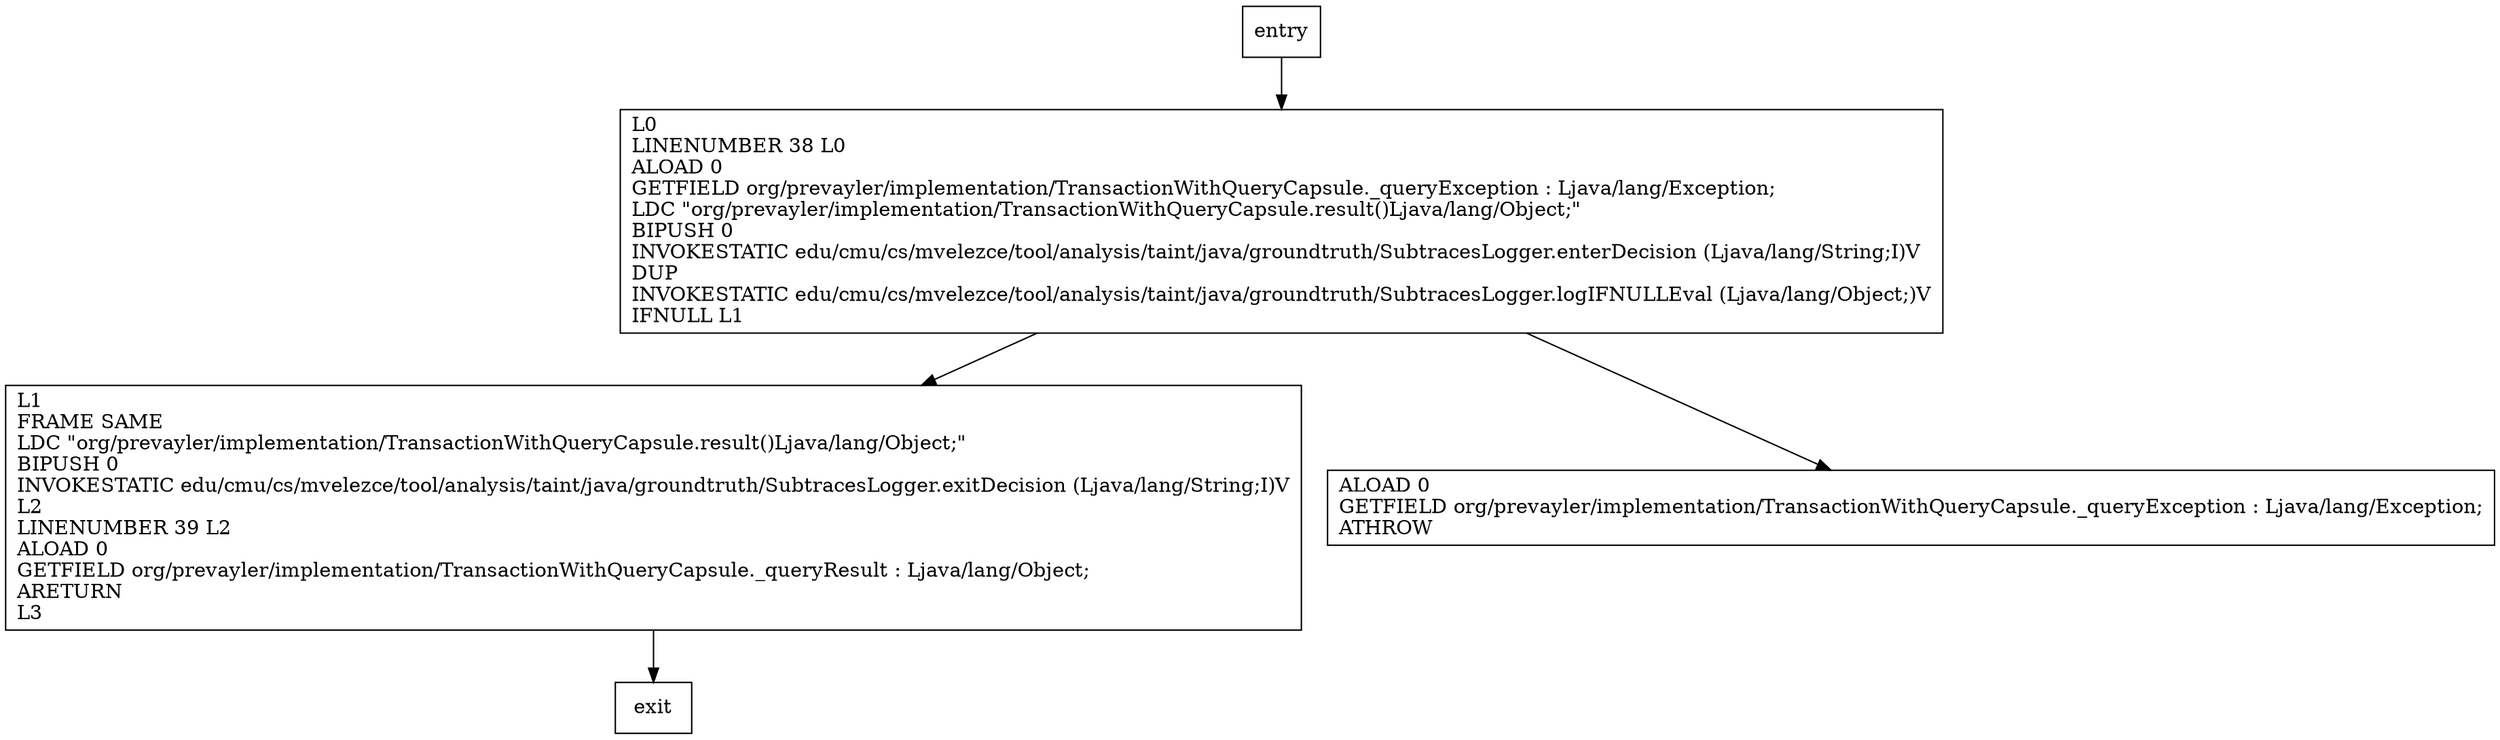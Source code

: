 digraph result {
node [shape=record];
1976617670 [label="L1\lFRAME SAME\lLDC \"org/prevayler/implementation/TransactionWithQueryCapsule.result()Ljava/lang/Object;\"\lBIPUSH 0\lINVOKESTATIC edu/cmu/cs/mvelezce/tool/analysis/taint/java/groundtruth/SubtracesLogger.exitDecision (Ljava/lang/String;I)V\lL2\lLINENUMBER 39 L2\lALOAD 0\lGETFIELD org/prevayler/implementation/TransactionWithQueryCapsule._queryResult : Ljava/lang/Object;\lARETURN\lL3\l"];
241403219 [label="L0\lLINENUMBER 38 L0\lALOAD 0\lGETFIELD org/prevayler/implementation/TransactionWithQueryCapsule._queryException : Ljava/lang/Exception;\lLDC \"org/prevayler/implementation/TransactionWithQueryCapsule.result()Ljava/lang/Object;\"\lBIPUSH 0\lINVOKESTATIC edu/cmu/cs/mvelezce/tool/analysis/taint/java/groundtruth/SubtracesLogger.enterDecision (Ljava/lang/String;I)V\lDUP\lINVOKESTATIC edu/cmu/cs/mvelezce/tool/analysis/taint/java/groundtruth/SubtracesLogger.logIFNULLEval (Ljava/lang/Object;)V\lIFNULL L1\l"];
472201306 [label="ALOAD 0\lGETFIELD org/prevayler/implementation/TransactionWithQueryCapsule._queryException : Ljava/lang/Exception;\lATHROW\l"];
entry;
exit;
entry -> 241403219;
1976617670 -> exit;
241403219 -> 1976617670;
241403219 -> 472201306;
}

